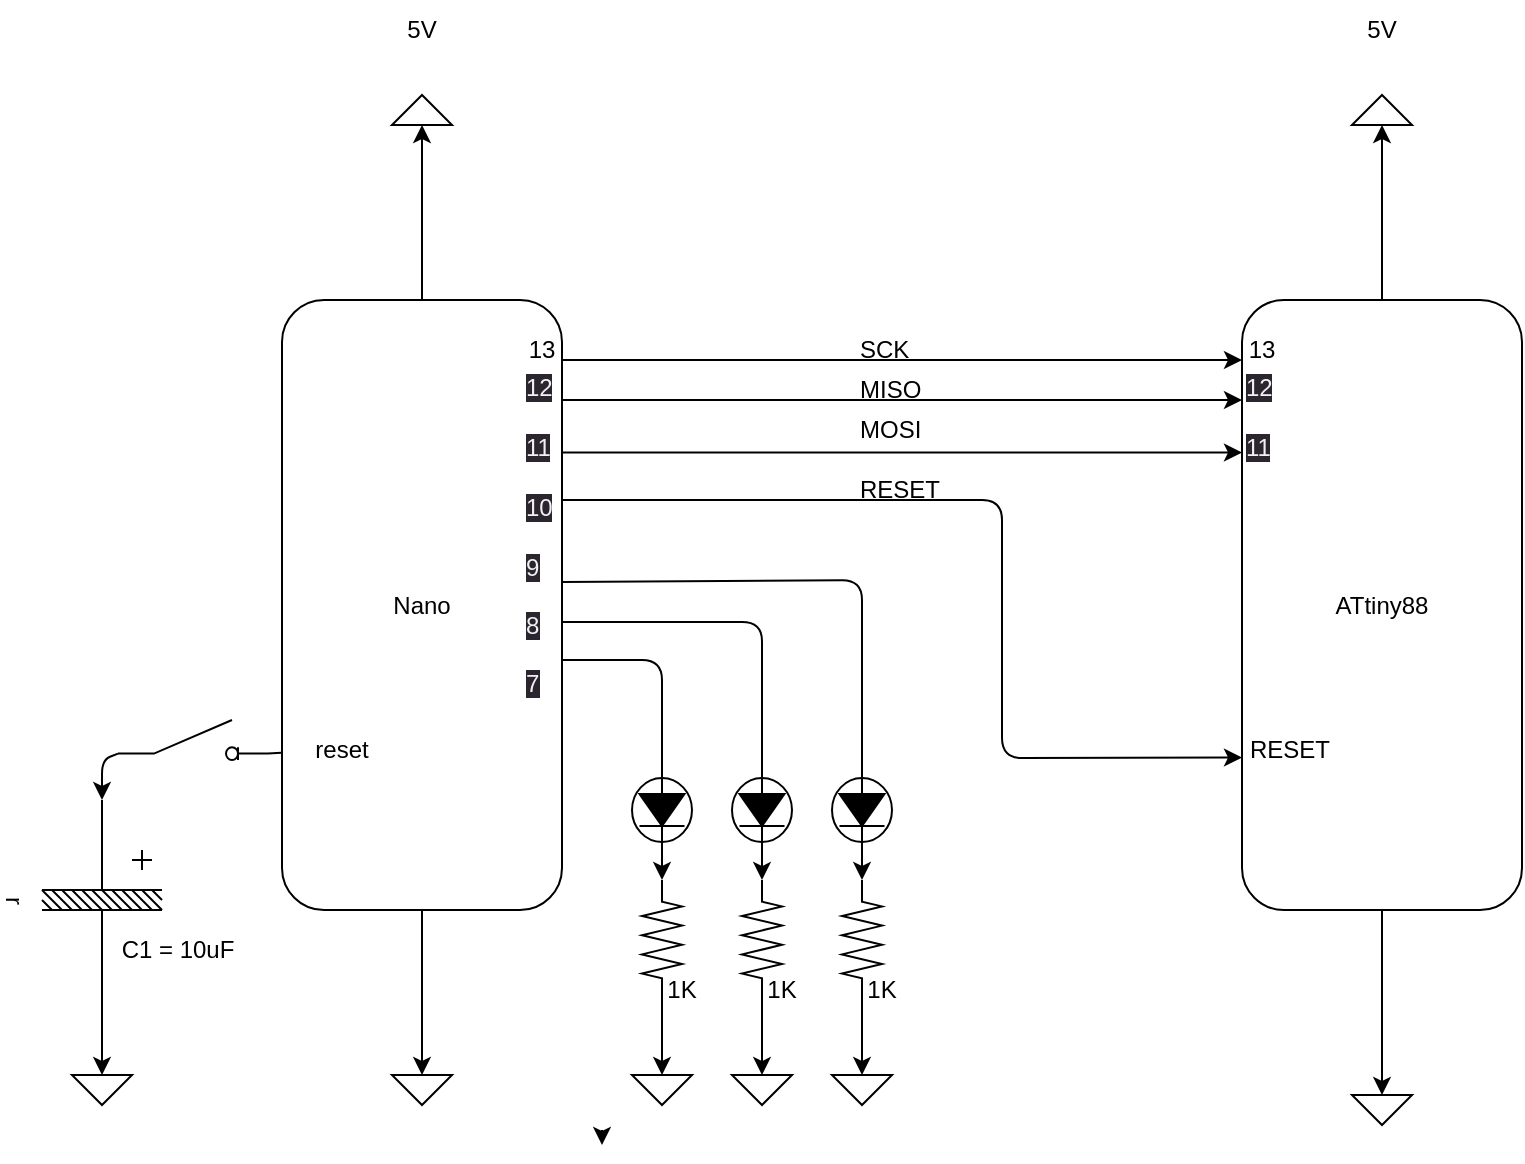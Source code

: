 <mxfile>
    <diagram id="FJYyIms7RZBD_Eazl6FB" name="nano as isp -&gt; ATtiny88">
        <mxGraphModel dx="1130" dy="524" grid="1" gridSize="10" guides="1" tooltips="1" connect="1" arrows="1" fold="1" page="1" pageScale="1" pageWidth="827" pageHeight="1169" math="0" shadow="0">
            <root>
                <mxCell id="0"/>
                <mxCell id="1" parent="0"/>
                <mxCell id="8" style="edgeStyle=none;html=1;entryX=0;entryY=0.5;entryDx=0;entryDy=0;" parent="1" source="2" target="7" edge="1">
                    <mxGeometry relative="1" as="geometry"/>
                </mxCell>
                <mxCell id="11" style="edgeStyle=none;html=1;exitX=0.5;exitY=0;exitDx=0;exitDy=0;" parent="1" source="2" target="6" edge="1">
                    <mxGeometry relative="1" as="geometry"/>
                </mxCell>
                <mxCell id="50" style="edgeStyle=none;html=1;exitX=1;exitY=0.25;exitDx=0;exitDy=0;entryX=0;entryY=0.25;entryDx=0;entryDy=0;" parent="1" source="2" target="17" edge="1">
                    <mxGeometry relative="1" as="geometry"/>
                </mxCell>
                <mxCell id="2" value="Nano" style="rounded=1;whiteSpace=wrap;html=1;" parent="1" vertex="1">
                    <mxGeometry x="190" y="320" width="140" height="305" as="geometry"/>
                </mxCell>
                <mxCell id="6" value="" style="triangle;whiteSpace=wrap;html=1;rotation=-90;" parent="1" vertex="1">
                    <mxGeometry x="252.5" y="210" width="15" height="30" as="geometry"/>
                </mxCell>
                <mxCell id="7" value="" style="triangle;whiteSpace=wrap;html=1;rotation=90;" parent="1" vertex="1">
                    <mxGeometry x="252.5" y="700" width="15" height="30" as="geometry"/>
                </mxCell>
                <mxCell id="13" value="5V" style="text;html=1;strokeColor=none;fillColor=none;align=center;verticalAlign=middle;whiteSpace=wrap;rounded=0;" parent="1" vertex="1">
                    <mxGeometry x="230" y="170" width="60" height="30" as="geometry"/>
                </mxCell>
                <mxCell id="15" style="edgeStyle=none;html=1;entryX=0;entryY=0.5;entryDx=0;entryDy=0;" parent="1" source="17" target="19" edge="1">
                    <mxGeometry relative="1" as="geometry"/>
                </mxCell>
                <mxCell id="16" style="edgeStyle=none;html=1;exitX=0.5;exitY=0;exitDx=0;exitDy=0;" parent="1" source="17" target="18" edge="1">
                    <mxGeometry relative="1" as="geometry"/>
                </mxCell>
                <mxCell id="17" value="ATtiny88" style="rounded=1;whiteSpace=wrap;html=1;" parent="1" vertex="1">
                    <mxGeometry x="670" y="320" width="140" height="305" as="geometry"/>
                </mxCell>
                <mxCell id="18" value="" style="triangle;whiteSpace=wrap;html=1;rotation=-90;" parent="1" vertex="1">
                    <mxGeometry x="732.5" y="210" width="15" height="30" as="geometry"/>
                </mxCell>
                <mxCell id="19" value="" style="triangle;whiteSpace=wrap;html=1;rotation=90;" parent="1" vertex="1">
                    <mxGeometry x="732.5" y="710" width="15" height="30" as="geometry"/>
                </mxCell>
                <mxCell id="20" value="5V" style="text;html=1;strokeColor=none;fillColor=none;align=center;verticalAlign=middle;whiteSpace=wrap;rounded=0;" parent="1" vertex="1">
                    <mxGeometry x="710" y="170" width="60" height="30" as="geometry"/>
                </mxCell>
                <mxCell id="28" style="edgeStyle=none;html=1;exitX=1;exitY=0.5;exitDx=0;exitDy=0;exitPerimeter=0;entryX=0;entryY=0.5;entryDx=0;entryDy=0;entryPerimeter=0;" parent="1" source="22" target="23" edge="1">
                    <mxGeometry relative="1" as="geometry"/>
                </mxCell>
                <mxCell id="22" value="" style="pointerEvents=1;fillColor=strokeColor;verticalLabelPosition=bottom;shadow=0;dashed=0;align=center;html=1;verticalAlign=top;shape=mxgraph.electrical.diodes.tunnel_diode_2;rotation=90;" parent="1" vertex="1">
                    <mxGeometry x="360" y="560" width="40" height="30" as="geometry"/>
                </mxCell>
                <mxCell id="33" style="edgeStyle=none;html=1;entryX=0;entryY=0.5;entryDx=0;entryDy=0;" parent="1" source="23" target="31" edge="1">
                    <mxGeometry relative="1" as="geometry"/>
                </mxCell>
                <mxCell id="23" value="" style="pointerEvents=1;verticalLabelPosition=bottom;shadow=0;dashed=0;align=center;html=1;verticalAlign=top;shape=mxgraph.electrical.resistors.resistor_2;rotation=90;" parent="1" vertex="1">
                    <mxGeometry x="350" y="630" width="60" height="20" as="geometry"/>
                </mxCell>
                <mxCell id="25" value="" style="endArrow=none;html=1;entryX=1;entryY=0.59;entryDx=0;entryDy=0;entryPerimeter=0;" parent="1" target="2" edge="1">
                    <mxGeometry width="50" height="50" relative="1" as="geometry">
                        <mxPoint x="380" y="520" as="sourcePoint"/>
                        <mxPoint x="340" y="500" as="targetPoint"/>
                        <Array as="points">
                            <mxPoint x="380" y="500"/>
                        </Array>
                    </mxGeometry>
                </mxCell>
                <mxCell id="27" value="" style="endArrow=none;html=1;exitX=0;exitY=0.5;exitDx=0;exitDy=0;exitPerimeter=0;" parent="1" source="22" edge="1">
                    <mxGeometry width="50" height="50" relative="1" as="geometry">
                        <mxPoint x="480" y="570" as="sourcePoint"/>
                        <mxPoint x="380" y="520" as="targetPoint"/>
                    </mxGeometry>
                </mxCell>
                <mxCell id="31" value="" style="triangle;whiteSpace=wrap;html=1;rotation=90;" parent="1" vertex="1">
                    <mxGeometry x="372.5" y="700" width="15" height="30" as="geometry"/>
                </mxCell>
                <mxCell id="34" style="edgeStyle=none;html=1;exitX=1;exitY=0.5;exitDx=0;exitDy=0;exitPerimeter=0;entryX=0;entryY=0.5;entryDx=0;entryDy=0;entryPerimeter=0;" parent="1" source="35" target="37" edge="1">
                    <mxGeometry relative="1" as="geometry"/>
                </mxCell>
                <mxCell id="35" value="" style="pointerEvents=1;fillColor=strokeColor;verticalLabelPosition=bottom;shadow=0;dashed=0;align=center;html=1;verticalAlign=top;shape=mxgraph.electrical.diodes.tunnel_diode_2;rotation=90;" parent="1" vertex="1">
                    <mxGeometry x="410" y="560" width="40" height="30" as="geometry"/>
                </mxCell>
                <mxCell id="36" style="edgeStyle=none;html=1;entryX=0;entryY=0.5;entryDx=0;entryDy=0;" parent="1" source="37" target="39" edge="1">
                    <mxGeometry relative="1" as="geometry"/>
                </mxCell>
                <mxCell id="37" value="" style="pointerEvents=1;verticalLabelPosition=bottom;shadow=0;dashed=0;align=center;html=1;verticalAlign=top;shape=mxgraph.electrical.resistors.resistor_2;rotation=90;" parent="1" vertex="1">
                    <mxGeometry x="400" y="630" width="60" height="20" as="geometry"/>
                </mxCell>
                <mxCell id="38" value="" style="endArrow=none;html=1;exitX=0;exitY=0.5;exitDx=0;exitDy=0;exitPerimeter=0;" parent="1" source="35" edge="1">
                    <mxGeometry width="50" height="50" relative="1" as="geometry">
                        <mxPoint x="530" y="570" as="sourcePoint"/>
                        <mxPoint x="430" y="500" as="targetPoint"/>
                    </mxGeometry>
                </mxCell>
                <mxCell id="39" value="" style="triangle;whiteSpace=wrap;html=1;rotation=90;" parent="1" vertex="1">
                    <mxGeometry x="422.5" y="700" width="15" height="30" as="geometry"/>
                </mxCell>
                <mxCell id="41" style="edgeStyle=none;html=1;exitX=1;exitY=0.5;exitDx=0;exitDy=0;exitPerimeter=0;entryX=0;entryY=0.5;entryDx=0;entryDy=0;entryPerimeter=0;" parent="1" source="42" target="44" edge="1">
                    <mxGeometry relative="1" as="geometry"/>
                </mxCell>
                <mxCell id="42" value="" style="pointerEvents=1;fillColor=strokeColor;verticalLabelPosition=bottom;shadow=0;dashed=0;align=center;html=1;verticalAlign=top;shape=mxgraph.electrical.diodes.tunnel_diode_2;rotation=90;" parent="1" vertex="1">
                    <mxGeometry x="460" y="560" width="40" height="30" as="geometry"/>
                </mxCell>
                <mxCell id="43" style="edgeStyle=none;html=1;entryX=0;entryY=0.5;entryDx=0;entryDy=0;" parent="1" source="44" target="46" edge="1">
                    <mxGeometry relative="1" as="geometry"/>
                </mxCell>
                <mxCell id="44" value="" style="pointerEvents=1;verticalLabelPosition=bottom;shadow=0;dashed=0;align=center;html=1;verticalAlign=top;shape=mxgraph.electrical.resistors.resistor_2;rotation=90;" parent="1" vertex="1">
                    <mxGeometry x="450" y="630" width="60" height="20" as="geometry"/>
                </mxCell>
                <mxCell id="45" value="" style="endArrow=none;html=1;exitX=0;exitY=0.5;exitDx=0;exitDy=0;exitPerimeter=0;" parent="1" source="42" edge="1">
                    <mxGeometry width="50" height="50" relative="1" as="geometry">
                        <mxPoint x="580" y="570" as="sourcePoint"/>
                        <mxPoint x="480" y="480" as="targetPoint"/>
                    </mxGeometry>
                </mxCell>
                <mxCell id="46" value="" style="triangle;whiteSpace=wrap;html=1;rotation=90;" parent="1" vertex="1">
                    <mxGeometry x="472.5" y="700" width="15" height="30" as="geometry"/>
                </mxCell>
                <mxCell id="48" value="" style="endArrow=none;html=1;entryX=1;entryY=0.528;entryDx=0;entryDy=0;entryPerimeter=0;" parent="1" target="2" edge="1">
                    <mxGeometry width="50" height="50" relative="1" as="geometry">
                        <mxPoint x="430" y="500" as="sourcePoint"/>
                        <mxPoint x="340" y="509.95" as="targetPoint"/>
                        <Array as="points">
                            <mxPoint x="430" y="481"/>
                        </Array>
                    </mxGeometry>
                </mxCell>
                <mxCell id="49" value="" style="endArrow=none;html=1;entryX=1;entryY=0.528;entryDx=0;entryDy=0;entryPerimeter=0;" parent="1" edge="1">
                    <mxGeometry width="50" height="50" relative="1" as="geometry">
                        <mxPoint x="480" y="480" as="sourcePoint"/>
                        <mxPoint x="330" y="461.04" as="targetPoint"/>
                        <Array as="points">
                            <mxPoint x="480" y="460"/>
                        </Array>
                    </mxGeometry>
                </mxCell>
                <mxCell id="51" style="edgeStyle=none;html=1;exitX=1;exitY=0.25;exitDx=0;exitDy=0;entryX=0;entryY=0.75;entryDx=0;entryDy=0;" parent="1" target="17" edge="1">
                    <mxGeometry relative="1" as="geometry">
                        <mxPoint x="330" y="420" as="sourcePoint"/>
                        <mxPoint x="670" y="420" as="targetPoint"/>
                        <Array as="points">
                            <mxPoint x="550" y="420"/>
                            <mxPoint x="550" y="549"/>
                        </Array>
                    </mxGeometry>
                </mxCell>
                <mxCell id="52" style="edgeStyle=none;html=1;exitX=1;exitY=0.25;exitDx=0;exitDy=0;entryX=0;entryY=0.25;entryDx=0;entryDy=0;" parent="1" edge="1">
                    <mxGeometry relative="1" as="geometry">
                        <mxPoint x="330" y="370" as="sourcePoint"/>
                        <mxPoint x="670" y="370" as="targetPoint"/>
                    </mxGeometry>
                </mxCell>
                <mxCell id="53" style="edgeStyle=none;html=1;exitX=1;exitY=0.25;exitDx=0;exitDy=0;entryX=0;entryY=0.25;entryDx=0;entryDy=0;" parent="1" edge="1">
                    <mxGeometry relative="1" as="geometry">
                        <mxPoint x="330" y="350" as="sourcePoint"/>
                        <mxPoint x="670" y="350" as="targetPoint"/>
                    </mxGeometry>
                </mxCell>
                <mxCell id="58" style="edgeStyle=none;html=1;exitX=1;exitY=0.5;exitDx=0;exitDy=0;exitPerimeter=0;entryX=0;entryY=0.5;entryDx=0;entryDy=0;" parent="1" source="55" target="57" edge="1">
                    <mxGeometry relative="1" as="geometry"/>
                </mxCell>
                <mxCell id="55" value="r" style="pointerEvents=1;verticalLabelPosition=bottom;shadow=0;dashed=0;align=center;html=1;verticalAlign=top;shape=mxgraph.electrical.capacitors.capacitor_6;rotation=90;" parent="1" vertex="1">
                    <mxGeometry x="50" y="590" width="100" height="60" as="geometry"/>
                </mxCell>
                <mxCell id="57" value="" style="triangle;whiteSpace=wrap;html=1;rotation=90;" parent="1" vertex="1">
                    <mxGeometry x="92.5" y="700" width="15" height="30" as="geometry"/>
                </mxCell>
                <mxCell id="59" style="edgeStyle=none;html=1;exitX=0;exitY=0.5;exitDx=0;exitDy=0;entryX=0;entryY=0.75;entryDx=0;entryDy=0;" parent="1" edge="1">
                    <mxGeometry relative="1" as="geometry">
                        <mxPoint x="350" y="735" as="sourcePoint"/>
                        <mxPoint x="350" y="742.5" as="targetPoint"/>
                    </mxGeometry>
                </mxCell>
                <mxCell id="60" value="reset" style="text;html=1;strokeColor=none;fillColor=none;align=center;verticalAlign=middle;whiteSpace=wrap;rounded=0;" parent="1" vertex="1">
                    <mxGeometry x="190" y="530" width="60" height="30" as="geometry"/>
                </mxCell>
                <mxCell id="62" value="C1 = 10uF" style="text;html=1;strokeColor=none;fillColor=none;align=center;verticalAlign=middle;whiteSpace=wrap;rounded=0;" parent="1" vertex="1">
                    <mxGeometry x="107.5" y="630" width="60" height="30" as="geometry"/>
                </mxCell>
                <mxCell id="63" value="1K" style="text;html=1;strokeColor=none;fillColor=none;align=center;verticalAlign=middle;whiteSpace=wrap;rounded=0;" parent="1" vertex="1">
                    <mxGeometry x="460" y="650" width="60" height="30" as="geometry"/>
                </mxCell>
                <mxCell id="65" value="1K" style="text;html=1;strokeColor=none;fillColor=none;align=center;verticalAlign=middle;whiteSpace=wrap;rounded=0;" parent="1" vertex="1">
                    <mxGeometry x="410" y="650" width="60" height="30" as="geometry"/>
                </mxCell>
                <mxCell id="66" value="1K" style="text;html=1;strokeColor=none;fillColor=none;align=center;verticalAlign=middle;whiteSpace=wrap;rounded=0;" parent="1" vertex="1">
                    <mxGeometry x="360" y="650" width="60" height="30" as="geometry"/>
                </mxCell>
                <mxCell id="67" value="13" style="text;html=1;strokeColor=none;fillColor=none;align=center;verticalAlign=middle;whiteSpace=wrap;rounded=0;" parent="1" vertex="1">
                    <mxGeometry x="290" y="330" width="60" height="30" as="geometry"/>
                </mxCell>
                <mxCell id="68" value="&lt;span style=&quot;color: rgb(240, 240, 240); font-family: Helvetica; font-size: 12px; font-style: normal; font-variant-ligatures: normal; font-variant-caps: normal; font-weight: 400; letter-spacing: normal; orphans: 2; text-align: center; text-indent: 0px; text-transform: none; widows: 2; word-spacing: 0px; -webkit-text-stroke-width: 0px; background-color: rgb(42, 37, 47); text-decoration-thickness: initial; text-decoration-style: initial; text-decoration-color: initial; float: none; display: inline !important;&quot;&gt;12&lt;/span&gt;" style="text;whiteSpace=wrap;html=1;" parent="1" vertex="1">
                    <mxGeometry x="310" y="350" width="30" height="40" as="geometry"/>
                </mxCell>
                <mxCell id="69" value="&lt;span style=&quot;color: rgb(240, 240, 240); font-family: Helvetica; font-size: 12px; font-style: normal; font-variant-ligatures: normal; font-variant-caps: normal; font-weight: 400; letter-spacing: normal; orphans: 2; text-align: center; text-indent: 0px; text-transform: none; widows: 2; word-spacing: 0px; -webkit-text-stroke-width: 0px; background-color: rgb(42, 37, 47); text-decoration-thickness: initial; text-decoration-style: initial; text-decoration-color: initial; float: none; display: inline !important;&quot;&gt;11&lt;/span&gt;" style="text;whiteSpace=wrap;html=1;" parent="1" vertex="1">
                    <mxGeometry x="310" y="380" width="50" height="40" as="geometry"/>
                </mxCell>
                <mxCell id="70" value="&lt;span style=&quot;color: rgb(240, 240, 240); font-family: Helvetica; font-size: 12px; font-style: normal; font-variant-ligatures: normal; font-variant-caps: normal; font-weight: 400; letter-spacing: normal; orphans: 2; text-align: center; text-indent: 0px; text-transform: none; widows: 2; word-spacing: 0px; -webkit-text-stroke-width: 0px; background-color: rgb(42, 37, 47); text-decoration-thickness: initial; text-decoration-style: initial; text-decoration-color: initial; float: none; display: inline !important;&quot;&gt;10&lt;/span&gt;" style="text;whiteSpace=wrap;html=1;" parent="1" vertex="1">
                    <mxGeometry x="310" y="410" width="50" height="40" as="geometry"/>
                </mxCell>
                <mxCell id="71" value="&lt;span style=&quot;color: rgb(240, 240, 240); font-family: Helvetica; font-size: 12px; font-style: normal; font-variant-ligatures: normal; font-variant-caps: normal; font-weight: 400; letter-spacing: normal; orphans: 2; text-align: center; text-indent: 0px; text-transform: none; widows: 2; word-spacing: 0px; -webkit-text-stroke-width: 0px; background-color: rgb(42, 37, 47); text-decoration-thickness: initial; text-decoration-style: initial; text-decoration-color: initial; float: none; display: inline !important;&quot;&gt;9&lt;br&gt;&lt;br&gt;8&lt;br&gt;&lt;br&gt;7&lt;br&gt;&lt;/span&gt;" style="text;whiteSpace=wrap;html=1;" parent="1" vertex="1">
                    <mxGeometry x="310" y="440" width="50" height="40" as="geometry"/>
                </mxCell>
                <mxCell id="74" value="SCK" style="text;strokeColor=none;fillColor=none;align=left;verticalAlign=middle;spacingLeft=4;spacingRight=4;overflow=hidden;points=[[0,0.5],[1,0.5]];portConstraint=eastwest;rotatable=0;whiteSpace=wrap;html=1;" parent="1" vertex="1">
                    <mxGeometry x="472.5" y="330" width="80" height="30" as="geometry"/>
                </mxCell>
                <mxCell id="75" value="MISO" style="text;strokeColor=none;fillColor=none;align=left;verticalAlign=middle;spacingLeft=4;spacingRight=4;overflow=hidden;points=[[0,0.5],[1,0.5]];portConstraint=eastwest;rotatable=0;whiteSpace=wrap;html=1;" parent="1" vertex="1">
                    <mxGeometry x="472.5" y="350" width="80" height="30" as="geometry"/>
                </mxCell>
                <mxCell id="76" value="MOSI" style="text;strokeColor=none;fillColor=none;align=left;verticalAlign=middle;spacingLeft=4;spacingRight=4;overflow=hidden;points=[[0,0.5],[1,0.5]];portConstraint=eastwest;rotatable=0;whiteSpace=wrap;html=1;" parent="1" vertex="1">
                    <mxGeometry x="472.5" y="370" width="80" height="30" as="geometry"/>
                </mxCell>
                <mxCell id="77" value="RESET" style="text;strokeColor=none;fillColor=none;align=left;verticalAlign=middle;spacingLeft=4;spacingRight=4;overflow=hidden;points=[[0,0.5],[1,0.5]];portConstraint=eastwest;rotatable=0;whiteSpace=wrap;html=1;" parent="1" vertex="1">
                    <mxGeometry x="472.5" y="400" width="80" height="30" as="geometry"/>
                </mxCell>
                <mxCell id="78" value="13" style="text;html=1;strokeColor=none;fillColor=none;align=center;verticalAlign=middle;whiteSpace=wrap;rounded=0;" parent="1" vertex="1">
                    <mxGeometry x="650" y="330" width="60" height="30" as="geometry"/>
                </mxCell>
                <mxCell id="79" value="&lt;span style=&quot;color: rgb(240, 240, 240); font-family: Helvetica; font-size: 12px; font-style: normal; font-variant-ligatures: normal; font-variant-caps: normal; font-weight: 400; letter-spacing: normal; orphans: 2; text-align: center; text-indent: 0px; text-transform: none; widows: 2; word-spacing: 0px; -webkit-text-stroke-width: 0px; background-color: rgb(42, 37, 47); text-decoration-thickness: initial; text-decoration-style: initial; text-decoration-color: initial; float: none; display: inline !important;&quot;&gt;12&lt;/span&gt;" style="text;whiteSpace=wrap;html=1;" parent="1" vertex="1">
                    <mxGeometry x="670" y="350" width="30" height="40" as="geometry"/>
                </mxCell>
                <mxCell id="80" value="&lt;span style=&quot;color: rgb(240, 240, 240); font-family: Helvetica; font-size: 12px; font-style: normal; font-variant-ligatures: normal; font-variant-caps: normal; font-weight: 400; letter-spacing: normal; orphans: 2; text-align: center; text-indent: 0px; text-transform: none; widows: 2; word-spacing: 0px; -webkit-text-stroke-width: 0px; background-color: rgb(42, 37, 47); text-decoration-thickness: initial; text-decoration-style: initial; text-decoration-color: initial; float: none; display: inline !important;&quot;&gt;11&lt;/span&gt;" style="text;whiteSpace=wrap;html=1;" parent="1" vertex="1">
                    <mxGeometry x="670" y="380" width="50" height="40" as="geometry"/>
                </mxCell>
                <mxCell id="81" value="RESET" style="text;strokeColor=none;fillColor=none;align=left;verticalAlign=middle;spacingLeft=4;spacingRight=4;overflow=hidden;points=[[0,0.5],[1,0.5]];portConstraint=eastwest;rotatable=0;whiteSpace=wrap;html=1;" parent="1" vertex="1">
                    <mxGeometry x="667.5" y="530" width="80" height="30" as="geometry"/>
                </mxCell>
                <mxCell id="87" style="edgeStyle=none;html=1;exitX=0;exitY=0.84;exitDx=0;exitDy=0;entryX=0;entryY=0.5;entryDx=0;entryDy=0;entryPerimeter=0;" parent="1" source="83" target="55" edge="1">
                    <mxGeometry relative="1" as="geometry">
                        <Array as="points">
                            <mxPoint x="100" y="550"/>
                        </Array>
                    </mxGeometry>
                </mxCell>
                <mxCell id="83" value="" style="shape=mxgraph.electrical.electro-mechanical.switchDisconnector;aspect=fixed;elSwitchState=off;" parent="1" vertex="1">
                    <mxGeometry x="108" y="530" width="75" height="20" as="geometry"/>
                </mxCell>
                <mxCell id="88" value="" style="endArrow=none;html=1;exitX=1;exitY=0.84;exitDx=0;exitDy=0;entryX=-0.006;entryY=0.547;entryDx=0;entryDy=0;entryPerimeter=0;" parent="1" source="83" target="60" edge="1">
                    <mxGeometry width="50" height="50" relative="1" as="geometry">
                        <mxPoint x="110" y="600" as="sourcePoint"/>
                        <mxPoint x="160" y="550" as="targetPoint"/>
                        <Array as="points"/>
                    </mxGeometry>
                </mxCell>
            </root>
        </mxGraphModel>
    </diagram>
    <diagram id="GRvNZYunR1OLeJTXWPp6" name="nano as isp -&gt; ATtiny85">
        <mxGraphModel dx="1738" dy="806" grid="1" gridSize="10" guides="1" tooltips="1" connect="1" arrows="1" fold="1" page="1" pageScale="1" pageWidth="827" pageHeight="1169" math="0" shadow="0">
            <root>
                <mxCell id="0"/>
                <mxCell id="1" parent="0"/>
                <mxCell id="mhqC6eYbtHjjt72a_9YL-1" style="edgeStyle=none;html=1;entryX=0;entryY=0.5;entryDx=0;entryDy=0;" edge="1" parent="1" source="mhqC6eYbtHjjt72a_9YL-3" target="mhqC6eYbtHjjt72a_9YL-5">
                    <mxGeometry relative="1" as="geometry"/>
                </mxCell>
                <mxCell id="mhqC6eYbtHjjt72a_9YL-55" value="" style="edgeStyle=none;html=1;" edge="1" parent="1" source="mhqC6eYbtHjjt72a_9YL-3" target="mhqC6eYbtHjjt72a_9YL-4">
                    <mxGeometry relative="1" as="geometry"/>
                </mxCell>
                <mxCell id="mhqC6eYbtHjjt72a_9YL-3" value="Nano" style="rounded=1;whiteSpace=wrap;html=1;" vertex="1" parent="1">
                    <mxGeometry x="190" y="320" width="140" height="305" as="geometry"/>
                </mxCell>
                <mxCell id="mhqC6eYbtHjjt72a_9YL-4" value="" style="triangle;whiteSpace=wrap;html=1;rotation=-90;" vertex="1" parent="1">
                    <mxGeometry x="252.5" y="210" width="15" height="30" as="geometry"/>
                </mxCell>
                <mxCell id="mhqC6eYbtHjjt72a_9YL-5" value="" style="triangle;whiteSpace=wrap;html=1;rotation=90;" vertex="1" parent="1">
                    <mxGeometry x="252.5" y="700" width="15" height="30" as="geometry"/>
                </mxCell>
                <mxCell id="mhqC6eYbtHjjt72a_9YL-6" value="5V" style="text;html=1;strokeColor=none;fillColor=none;align=center;verticalAlign=middle;whiteSpace=wrap;rounded=0;" vertex="1" parent="1">
                    <mxGeometry x="230" y="170" width="60" height="30" as="geometry"/>
                </mxCell>
                <mxCell id="mhqC6eYbtHjjt72a_9YL-7" style="edgeStyle=none;html=1;exitX=1;exitY=0.5;exitDx=0;exitDy=0;exitPerimeter=0;entryX=0;entryY=0.5;entryDx=0;entryDy=0;entryPerimeter=0;" edge="1" parent="1" source="mhqC6eYbtHjjt72a_9YL-8" target="mhqC6eYbtHjjt72a_9YL-10">
                    <mxGeometry relative="1" as="geometry"/>
                </mxCell>
                <mxCell id="mhqC6eYbtHjjt72a_9YL-8" value="" style="pointerEvents=1;fillColor=strokeColor;verticalLabelPosition=bottom;shadow=0;dashed=0;align=center;html=1;verticalAlign=top;shape=mxgraph.electrical.diodes.tunnel_diode_2;rotation=90;" vertex="1" parent="1">
                    <mxGeometry x="360" y="560" width="40" height="30" as="geometry"/>
                </mxCell>
                <mxCell id="mhqC6eYbtHjjt72a_9YL-9" style="edgeStyle=none;html=1;entryX=0;entryY=0.5;entryDx=0;entryDy=0;" edge="1" parent="1" source="mhqC6eYbtHjjt72a_9YL-10" target="mhqC6eYbtHjjt72a_9YL-13">
                    <mxGeometry relative="1" as="geometry"/>
                </mxCell>
                <mxCell id="mhqC6eYbtHjjt72a_9YL-10" value="" style="pointerEvents=1;verticalLabelPosition=bottom;shadow=0;dashed=0;align=center;html=1;verticalAlign=top;shape=mxgraph.electrical.resistors.resistor_2;rotation=90;" vertex="1" parent="1">
                    <mxGeometry x="350" y="630" width="60" height="20" as="geometry"/>
                </mxCell>
                <mxCell id="mhqC6eYbtHjjt72a_9YL-11" value="" style="endArrow=none;html=1;entryX=1;entryY=0.59;entryDx=0;entryDy=0;entryPerimeter=0;" edge="1" parent="1" target="mhqC6eYbtHjjt72a_9YL-3">
                    <mxGeometry width="50" height="50" relative="1" as="geometry">
                        <mxPoint x="380" y="520" as="sourcePoint"/>
                        <mxPoint x="340" y="500" as="targetPoint"/>
                        <Array as="points">
                            <mxPoint x="380" y="500"/>
                        </Array>
                    </mxGeometry>
                </mxCell>
                <mxCell id="mhqC6eYbtHjjt72a_9YL-12" value="" style="endArrow=none;html=1;exitX=0;exitY=0.5;exitDx=0;exitDy=0;exitPerimeter=0;" edge="1" parent="1" source="mhqC6eYbtHjjt72a_9YL-8">
                    <mxGeometry width="50" height="50" relative="1" as="geometry">
                        <mxPoint x="480" y="570" as="sourcePoint"/>
                        <mxPoint x="380" y="520" as="targetPoint"/>
                    </mxGeometry>
                </mxCell>
                <mxCell id="mhqC6eYbtHjjt72a_9YL-13" value="" style="triangle;whiteSpace=wrap;html=1;rotation=90;" vertex="1" parent="1">
                    <mxGeometry x="372.5" y="700" width="15" height="30" as="geometry"/>
                </mxCell>
                <mxCell id="mhqC6eYbtHjjt72a_9YL-14" style="edgeStyle=none;html=1;exitX=1;exitY=0.5;exitDx=0;exitDy=0;exitPerimeter=0;entryX=0;entryY=0.5;entryDx=0;entryDy=0;entryPerimeter=0;" edge="1" parent="1" source="mhqC6eYbtHjjt72a_9YL-15" target="mhqC6eYbtHjjt72a_9YL-17">
                    <mxGeometry relative="1" as="geometry"/>
                </mxCell>
                <mxCell id="mhqC6eYbtHjjt72a_9YL-15" value="" style="pointerEvents=1;fillColor=strokeColor;verticalLabelPosition=bottom;shadow=0;dashed=0;align=center;html=1;verticalAlign=top;shape=mxgraph.electrical.diodes.tunnel_diode_2;rotation=90;" vertex="1" parent="1">
                    <mxGeometry x="410" y="560" width="40" height="30" as="geometry"/>
                </mxCell>
                <mxCell id="mhqC6eYbtHjjt72a_9YL-16" style="edgeStyle=none;html=1;entryX=0;entryY=0.5;entryDx=0;entryDy=0;" edge="1" parent="1" source="mhqC6eYbtHjjt72a_9YL-17" target="mhqC6eYbtHjjt72a_9YL-19">
                    <mxGeometry relative="1" as="geometry"/>
                </mxCell>
                <mxCell id="mhqC6eYbtHjjt72a_9YL-17" value="" style="pointerEvents=1;verticalLabelPosition=bottom;shadow=0;dashed=0;align=center;html=1;verticalAlign=top;shape=mxgraph.electrical.resistors.resistor_2;rotation=90;" vertex="1" parent="1">
                    <mxGeometry x="400" y="630" width="60" height="20" as="geometry"/>
                </mxCell>
                <mxCell id="mhqC6eYbtHjjt72a_9YL-18" value="" style="endArrow=none;html=1;exitX=0;exitY=0.5;exitDx=0;exitDy=0;exitPerimeter=0;" edge="1" parent="1" source="mhqC6eYbtHjjt72a_9YL-15">
                    <mxGeometry width="50" height="50" relative="1" as="geometry">
                        <mxPoint x="530" y="570" as="sourcePoint"/>
                        <mxPoint x="430" y="500" as="targetPoint"/>
                    </mxGeometry>
                </mxCell>
                <mxCell id="mhqC6eYbtHjjt72a_9YL-19" value="" style="triangle;whiteSpace=wrap;html=1;rotation=90;" vertex="1" parent="1">
                    <mxGeometry x="422.5" y="700" width="15" height="30" as="geometry"/>
                </mxCell>
                <mxCell id="mhqC6eYbtHjjt72a_9YL-20" style="edgeStyle=none;html=1;exitX=1;exitY=0.5;exitDx=0;exitDy=0;exitPerimeter=0;entryX=0;entryY=0.5;entryDx=0;entryDy=0;entryPerimeter=0;" edge="1" parent="1" source="mhqC6eYbtHjjt72a_9YL-21" target="mhqC6eYbtHjjt72a_9YL-23">
                    <mxGeometry relative="1" as="geometry"/>
                </mxCell>
                <mxCell id="mhqC6eYbtHjjt72a_9YL-21" value="" style="pointerEvents=1;fillColor=strokeColor;verticalLabelPosition=bottom;shadow=0;dashed=0;align=center;html=1;verticalAlign=top;shape=mxgraph.electrical.diodes.tunnel_diode_2;rotation=90;" vertex="1" parent="1">
                    <mxGeometry x="460" y="560" width="40" height="30" as="geometry"/>
                </mxCell>
                <mxCell id="mhqC6eYbtHjjt72a_9YL-22" style="edgeStyle=none;html=1;entryX=0;entryY=0.5;entryDx=0;entryDy=0;" edge="1" parent="1" source="mhqC6eYbtHjjt72a_9YL-23" target="mhqC6eYbtHjjt72a_9YL-25">
                    <mxGeometry relative="1" as="geometry"/>
                </mxCell>
                <mxCell id="mhqC6eYbtHjjt72a_9YL-23" value="" style="pointerEvents=1;verticalLabelPosition=bottom;shadow=0;dashed=0;align=center;html=1;verticalAlign=top;shape=mxgraph.electrical.resistors.resistor_2;rotation=90;" vertex="1" parent="1">
                    <mxGeometry x="450" y="630" width="60" height="20" as="geometry"/>
                </mxCell>
                <mxCell id="mhqC6eYbtHjjt72a_9YL-24" value="" style="endArrow=none;html=1;exitX=0;exitY=0.5;exitDx=0;exitDy=0;exitPerimeter=0;" edge="1" parent="1" source="mhqC6eYbtHjjt72a_9YL-21">
                    <mxGeometry width="50" height="50" relative="1" as="geometry">
                        <mxPoint x="580" y="570" as="sourcePoint"/>
                        <mxPoint x="480" y="480" as="targetPoint"/>
                    </mxGeometry>
                </mxCell>
                <mxCell id="mhqC6eYbtHjjt72a_9YL-25" value="" style="triangle;whiteSpace=wrap;html=1;rotation=90;" vertex="1" parent="1">
                    <mxGeometry x="472.5" y="700" width="15" height="30" as="geometry"/>
                </mxCell>
                <mxCell id="mhqC6eYbtHjjt72a_9YL-26" value="" style="endArrow=none;html=1;entryX=1;entryY=0.528;entryDx=0;entryDy=0;entryPerimeter=0;" edge="1" parent="1" target="mhqC6eYbtHjjt72a_9YL-3">
                    <mxGeometry width="50" height="50" relative="1" as="geometry">
                        <mxPoint x="430" y="500" as="sourcePoint"/>
                        <mxPoint x="340" y="509.95" as="targetPoint"/>
                        <Array as="points">
                            <mxPoint x="430" y="481"/>
                        </Array>
                    </mxGeometry>
                </mxCell>
                <mxCell id="mhqC6eYbtHjjt72a_9YL-27" value="" style="endArrow=none;html=1;entryX=1;entryY=0.528;entryDx=0;entryDy=0;entryPerimeter=0;" edge="1" parent="1">
                    <mxGeometry width="50" height="50" relative="1" as="geometry">
                        <mxPoint x="480" y="480" as="sourcePoint"/>
                        <mxPoint x="330" y="461.04" as="targetPoint"/>
                        <Array as="points">
                            <mxPoint x="480" y="460"/>
                        </Array>
                    </mxGeometry>
                </mxCell>
                <mxCell id="mhqC6eYbtHjjt72a_9YL-28" style="edgeStyle=none;html=1;exitX=1;exitY=0.5;exitDx=0;exitDy=0;exitPerimeter=0;entryX=0;entryY=0.5;entryDx=0;entryDy=0;" edge="1" parent="1" source="mhqC6eYbtHjjt72a_9YL-29" target="mhqC6eYbtHjjt72a_9YL-30">
                    <mxGeometry relative="1" as="geometry"/>
                </mxCell>
                <mxCell id="mhqC6eYbtHjjt72a_9YL-29" value="r" style="pointerEvents=1;verticalLabelPosition=bottom;shadow=0;dashed=0;align=center;html=1;verticalAlign=top;shape=mxgraph.electrical.capacitors.capacitor_6;rotation=90;" vertex="1" parent="1">
                    <mxGeometry x="50" y="590" width="100" height="60" as="geometry"/>
                </mxCell>
                <mxCell id="mhqC6eYbtHjjt72a_9YL-30" value="" style="triangle;whiteSpace=wrap;html=1;rotation=90;" vertex="1" parent="1">
                    <mxGeometry x="92.5" y="700" width="15" height="30" as="geometry"/>
                </mxCell>
                <mxCell id="mhqC6eYbtHjjt72a_9YL-31" style="edgeStyle=none;html=1;exitX=0;exitY=0.5;exitDx=0;exitDy=0;entryX=0;entryY=0.75;entryDx=0;entryDy=0;" edge="1" parent="1">
                    <mxGeometry relative="1" as="geometry">
                        <mxPoint x="350" y="735" as="sourcePoint"/>
                        <mxPoint x="350" y="742.5" as="targetPoint"/>
                    </mxGeometry>
                </mxCell>
                <mxCell id="mhqC6eYbtHjjt72a_9YL-32" value="reset" style="text;html=1;strokeColor=none;fillColor=none;align=center;verticalAlign=middle;whiteSpace=wrap;rounded=0;" vertex="1" parent="1">
                    <mxGeometry x="190" y="530" width="60" height="30" as="geometry"/>
                </mxCell>
                <mxCell id="mhqC6eYbtHjjt72a_9YL-33" value="C1 = 10uF" style="text;html=1;strokeColor=none;fillColor=none;align=center;verticalAlign=middle;whiteSpace=wrap;rounded=0;" vertex="1" parent="1">
                    <mxGeometry x="107.5" y="630" width="60" height="30" as="geometry"/>
                </mxCell>
                <mxCell id="mhqC6eYbtHjjt72a_9YL-34" value="1K" style="text;html=1;strokeColor=none;fillColor=none;align=center;verticalAlign=middle;whiteSpace=wrap;rounded=0;" vertex="1" parent="1">
                    <mxGeometry x="460" y="650" width="60" height="30" as="geometry"/>
                </mxCell>
                <mxCell id="mhqC6eYbtHjjt72a_9YL-35" value="1K" style="text;html=1;strokeColor=none;fillColor=none;align=center;verticalAlign=middle;whiteSpace=wrap;rounded=0;" vertex="1" parent="1">
                    <mxGeometry x="410" y="650" width="60" height="30" as="geometry"/>
                </mxCell>
                <mxCell id="mhqC6eYbtHjjt72a_9YL-36" value="1K" style="text;html=1;strokeColor=none;fillColor=none;align=center;verticalAlign=middle;whiteSpace=wrap;rounded=0;" vertex="1" parent="1">
                    <mxGeometry x="360" y="650" width="60" height="30" as="geometry"/>
                </mxCell>
                <mxCell id="mhqC6eYbtHjjt72a_9YL-37" value="13" style="text;html=1;strokeColor=none;fillColor=none;align=center;verticalAlign=middle;whiteSpace=wrap;rounded=0;" vertex="1" parent="1">
                    <mxGeometry x="300" y="320" width="40" height="30" as="geometry"/>
                </mxCell>
                <mxCell id="mhqC6eYbtHjjt72a_9YL-38" value="&lt;span style=&quot;color: rgb(240, 240, 240); font-family: Helvetica; font-size: 12px; font-style: normal; font-variant-ligatures: normal; font-variant-caps: normal; font-weight: 400; letter-spacing: normal; orphans: 2; text-align: center; text-indent: 0px; text-transform: none; widows: 2; word-spacing: 0px; -webkit-text-stroke-width: 0px; background-color: rgb(42, 37, 47); text-decoration-thickness: initial; text-decoration-style: initial; text-decoration-color: initial; float: none; display: inline !important;&quot;&gt;12&lt;/span&gt;" style="text;whiteSpace=wrap;html=1;" vertex="1" parent="1">
                    <mxGeometry x="310" y="350" width="30" height="40" as="geometry"/>
                </mxCell>
                <mxCell id="mhqC6eYbtHjjt72a_9YL-39" value="&lt;span style=&quot;color: rgb(240, 240, 240); font-family: Helvetica; font-size: 12px; font-style: normal; font-variant-ligatures: normal; font-variant-caps: normal; font-weight: 400; letter-spacing: normal; orphans: 2; text-align: center; text-indent: 0px; text-transform: none; widows: 2; word-spacing: 0px; -webkit-text-stroke-width: 0px; background-color: rgb(42, 37, 47); text-decoration-thickness: initial; text-decoration-style: initial; text-decoration-color: initial; float: none; display: inline !important;&quot;&gt;11&lt;/span&gt;" style="text;whiteSpace=wrap;html=1;" vertex="1" parent="1">
                    <mxGeometry x="310" y="370" width="50" height="40" as="geometry"/>
                </mxCell>
                <mxCell id="mhqC6eYbtHjjt72a_9YL-40" value="&lt;span style=&quot;color: rgb(240, 240, 240); font-family: Helvetica; font-size: 12px; font-style: normal; font-variant-ligatures: normal; font-variant-caps: normal; font-weight: 400; letter-spacing: normal; orphans: 2; text-align: center; text-indent: 0px; text-transform: none; widows: 2; word-spacing: 0px; -webkit-text-stroke-width: 0px; background-color: rgb(42, 37, 47); text-decoration-thickness: initial; text-decoration-style: initial; text-decoration-color: initial; float: none; display: inline !important;&quot;&gt;10&lt;/span&gt;" style="text;whiteSpace=wrap;html=1;" vertex="1" parent="1">
                    <mxGeometry x="310" y="390" width="50" height="40" as="geometry"/>
                </mxCell>
                <mxCell id="mhqC6eYbtHjjt72a_9YL-41" value="&lt;span style=&quot;color: rgb(240, 240, 240); font-family: Helvetica; font-size: 12px; font-style: normal; font-variant-ligatures: normal; font-variant-caps: normal; font-weight: 400; letter-spacing: normal; orphans: 2; text-align: center; text-indent: 0px; text-transform: none; widows: 2; word-spacing: 0px; -webkit-text-stroke-width: 0px; background-color: rgb(42, 37, 47); text-decoration-thickness: initial; text-decoration-style: initial; text-decoration-color: initial; float: none; display: inline !important;&quot;&gt;9&lt;br&gt;&lt;br&gt;8&lt;br&gt;&lt;br&gt;7&lt;br&gt;&lt;/span&gt;" style="text;whiteSpace=wrap;html=1;" vertex="1" parent="1">
                    <mxGeometry x="310" y="440" width="50" height="40" as="geometry"/>
                </mxCell>
                <mxCell id="mhqC6eYbtHjjt72a_9YL-42" value="SCK" style="text;strokeColor=none;fillColor=none;align=left;verticalAlign=middle;spacingLeft=4;spacingRight=4;overflow=hidden;points=[[0,0.5],[1,0.5]];portConstraint=eastwest;rotatable=0;whiteSpace=wrap;html=1;" vertex="1" parent="1">
                    <mxGeometry x="450" y="310" width="80" height="30" as="geometry"/>
                </mxCell>
                <mxCell id="mhqC6eYbtHjjt72a_9YL-43" value="MISO" style="text;strokeColor=none;fillColor=none;align=left;verticalAlign=middle;spacingLeft=4;spacingRight=4;overflow=hidden;points=[[0,0.5],[1,0.5]];portConstraint=eastwest;rotatable=0;whiteSpace=wrap;html=1;" vertex="1" parent="1">
                    <mxGeometry x="450" y="340" width="80" height="30" as="geometry"/>
                </mxCell>
                <mxCell id="mhqC6eYbtHjjt72a_9YL-44" value="MOSI" style="text;strokeColor=none;fillColor=none;align=left;verticalAlign=middle;spacingLeft=4;spacingRight=4;overflow=hidden;points=[[0,0.5],[1,0.5]];portConstraint=eastwest;rotatable=0;whiteSpace=wrap;html=1;" vertex="1" parent="1">
                    <mxGeometry x="450" y="360" width="80" height="30" as="geometry"/>
                </mxCell>
                <mxCell id="mhqC6eYbtHjjt72a_9YL-45" value="RESET" style="text;strokeColor=none;fillColor=none;align=left;verticalAlign=middle;spacingLeft=4;spacingRight=4;overflow=hidden;points=[[0,0.5],[1,0.5]];portConstraint=eastwest;rotatable=0;whiteSpace=wrap;html=1;" vertex="1" parent="1">
                    <mxGeometry x="450" y="380" width="80" height="30" as="geometry"/>
                </mxCell>
                <mxCell id="mhqC6eYbtHjjt72a_9YL-46" style="edgeStyle=none;html=1;exitX=0;exitY=0.84;exitDx=0;exitDy=0;entryX=0;entryY=0.5;entryDx=0;entryDy=0;entryPerimeter=0;" edge="1" parent="1" source="mhqC6eYbtHjjt72a_9YL-47" target="mhqC6eYbtHjjt72a_9YL-29">
                    <mxGeometry relative="1" as="geometry">
                        <Array as="points">
                            <mxPoint x="100" y="550"/>
                        </Array>
                    </mxGeometry>
                </mxCell>
                <mxCell id="mhqC6eYbtHjjt72a_9YL-47" value="" style="shape=mxgraph.electrical.electro-mechanical.switchDisconnector;aspect=fixed;elSwitchState=off;" vertex="1" parent="1">
                    <mxGeometry x="108" y="530" width="75" height="20" as="geometry"/>
                </mxCell>
                <mxCell id="mhqC6eYbtHjjt72a_9YL-48" value="" style="endArrow=none;html=1;exitX=1;exitY=0.84;exitDx=0;exitDy=0;entryX=-0.006;entryY=0.547;entryDx=0;entryDy=0;entryPerimeter=0;" edge="1" parent="1" source="mhqC6eYbtHjjt72a_9YL-47" target="mhqC6eYbtHjjt72a_9YL-32">
                    <mxGeometry width="50" height="50" relative="1" as="geometry">
                        <mxPoint x="110" y="600" as="sourcePoint"/>
                        <mxPoint x="160" y="550" as="targetPoint"/>
                        <Array as="points"/>
                    </mxGeometry>
                </mxCell>
                <mxCell id="mhqC6eYbtHjjt72a_9YL-54" value="" style="edgeStyle=none;html=1;" edge="1" parent="1" source="mhqC6eYbtHjjt72a_9YL-49" target="mhqC6eYbtHjjt72a_9YL-51">
                    <mxGeometry relative="1" as="geometry"/>
                </mxCell>
                <mxCell id="mhqC6eYbtHjjt72a_9YL-57" style="edgeStyle=none;html=1;entryX=0;entryY=0.5;entryDx=0;entryDy=0;" edge="1" parent="1" source="mhqC6eYbtHjjt72a_9YL-49" target="mhqC6eYbtHjjt72a_9YL-56">
                    <mxGeometry relative="1" as="geometry"/>
                </mxCell>
                <mxCell id="mhqC6eYbtHjjt72a_9YL-49" value="ATtiny85" style="rounded=1;whiteSpace=wrap;html=1;" vertex="1" parent="1">
                    <mxGeometry x="600" y="310" width="120" height="170" as="geometry"/>
                </mxCell>
                <mxCell id="mhqC6eYbtHjjt72a_9YL-50" value="" style="triangle;whiteSpace=wrap;html=1;rotation=-90;" vertex="1" parent="1">
                    <mxGeometry x="652.5" y="210" width="15" height="30" as="geometry"/>
                </mxCell>
                <mxCell id="mhqC6eYbtHjjt72a_9YL-51" value="5V" style="text;html=1;strokeColor=none;fillColor=none;align=center;verticalAlign=middle;whiteSpace=wrap;rounded=0;" vertex="1" parent="1">
                    <mxGeometry x="630" y="170" width="60" height="30" as="geometry"/>
                </mxCell>
                <mxCell id="mhqC6eYbtHjjt72a_9YL-56" value="" style="triangle;whiteSpace=wrap;html=1;rotation=90;" vertex="1" parent="1">
                    <mxGeometry x="652.5" y="710" width="15" height="30" as="geometry"/>
                </mxCell>
                <mxCell id="mhqC6eYbtHjjt72a_9YL-69" value="" style="endArrow=none;html=1;entryX=-0.017;entryY=0.145;entryDx=0;entryDy=0;entryPerimeter=0;exitX=0.994;exitY=0.05;exitDx=0;exitDy=0;exitPerimeter=0;" edge="1" parent="1" source="mhqC6eYbtHjjt72a_9YL-3" target="mhqC6eYbtHjjt72a_9YL-49">
                    <mxGeometry width="50" height="50" relative="1" as="geometry">
                        <mxPoint x="510" y="380" as="sourcePoint"/>
                        <mxPoint x="560" y="330" as="targetPoint"/>
                    </mxGeometry>
                </mxCell>
                <mxCell id="mhqC6eYbtHjjt72a_9YL-70" value="" style="endArrow=none;html=1;exitX=1.007;exitY=0.134;exitDx=0;exitDy=0;exitPerimeter=0;entryX=-0.007;entryY=0.291;entryDx=0;entryDy=0;entryPerimeter=0;" edge="1" parent="1" source="mhqC6eYbtHjjt72a_9YL-3" target="mhqC6eYbtHjjt72a_9YL-49">
                    <mxGeometry width="50" height="50" relative="1" as="geometry">
                        <mxPoint x="400" y="380" as="sourcePoint"/>
                        <mxPoint x="480" y="320" as="targetPoint"/>
                    </mxGeometry>
                </mxCell>
                <mxCell id="mhqC6eYbtHjjt72a_9YL-71" value="" style="endArrow=none;html=1;entryX=0.009;entryY=0.409;entryDx=0;entryDy=0;entryPerimeter=0;" edge="1" parent="1" target="mhqC6eYbtHjjt72a_9YL-49">
                    <mxGeometry width="50" height="50" relative="1" as="geometry">
                        <mxPoint x="330" y="380" as="sourcePoint"/>
                        <mxPoint x="480" y="320" as="targetPoint"/>
                    </mxGeometry>
                </mxCell>
                <mxCell id="mhqC6eYbtHjjt72a_9YL-72" value="" style="endArrow=none;html=1;entryX=0;entryY=0.529;entryDx=0;entryDy=0;entryPerimeter=0;" edge="1" parent="1" target="mhqC6eYbtHjjt72a_9YL-49">
                    <mxGeometry width="50" height="50" relative="1" as="geometry">
                        <mxPoint x="330" y="400" as="sourcePoint"/>
                        <mxPoint x="480" y="320" as="targetPoint"/>
                    </mxGeometry>
                </mxCell>
                <mxCell id="mhqC6eYbtHjjt72a_9YL-73" value="1" style="text;html=1;strokeColor=none;fillColor=none;align=center;verticalAlign=middle;whiteSpace=wrap;rounded=0;" vertex="1" parent="1">
                    <mxGeometry x="580" y="380" width="60" height="30" as="geometry"/>
                </mxCell>
                <mxCell id="mhqC6eYbtHjjt72a_9YL-74" value="5" style="text;html=1;strokeColor=none;fillColor=none;align=center;verticalAlign=middle;whiteSpace=wrap;rounded=0;" vertex="1" parent="1">
                    <mxGeometry x="580" y="360" width="60" height="30" as="geometry"/>
                </mxCell>
                <mxCell id="mhqC6eYbtHjjt72a_9YL-75" value="6" style="text;html=1;strokeColor=none;fillColor=none;align=center;verticalAlign=middle;whiteSpace=wrap;rounded=0;" vertex="1" parent="1">
                    <mxGeometry x="580" y="340" width="60" height="30" as="geometry"/>
                </mxCell>
                <mxCell id="mhqC6eYbtHjjt72a_9YL-76" value="7" style="text;html=1;strokeColor=none;fillColor=none;align=center;verticalAlign=middle;whiteSpace=wrap;rounded=0;" vertex="1" parent="1">
                    <mxGeometry x="580" y="320" width="60" height="30" as="geometry"/>
                </mxCell>
            </root>
        </mxGraphModel>
    </diagram>
</mxfile>